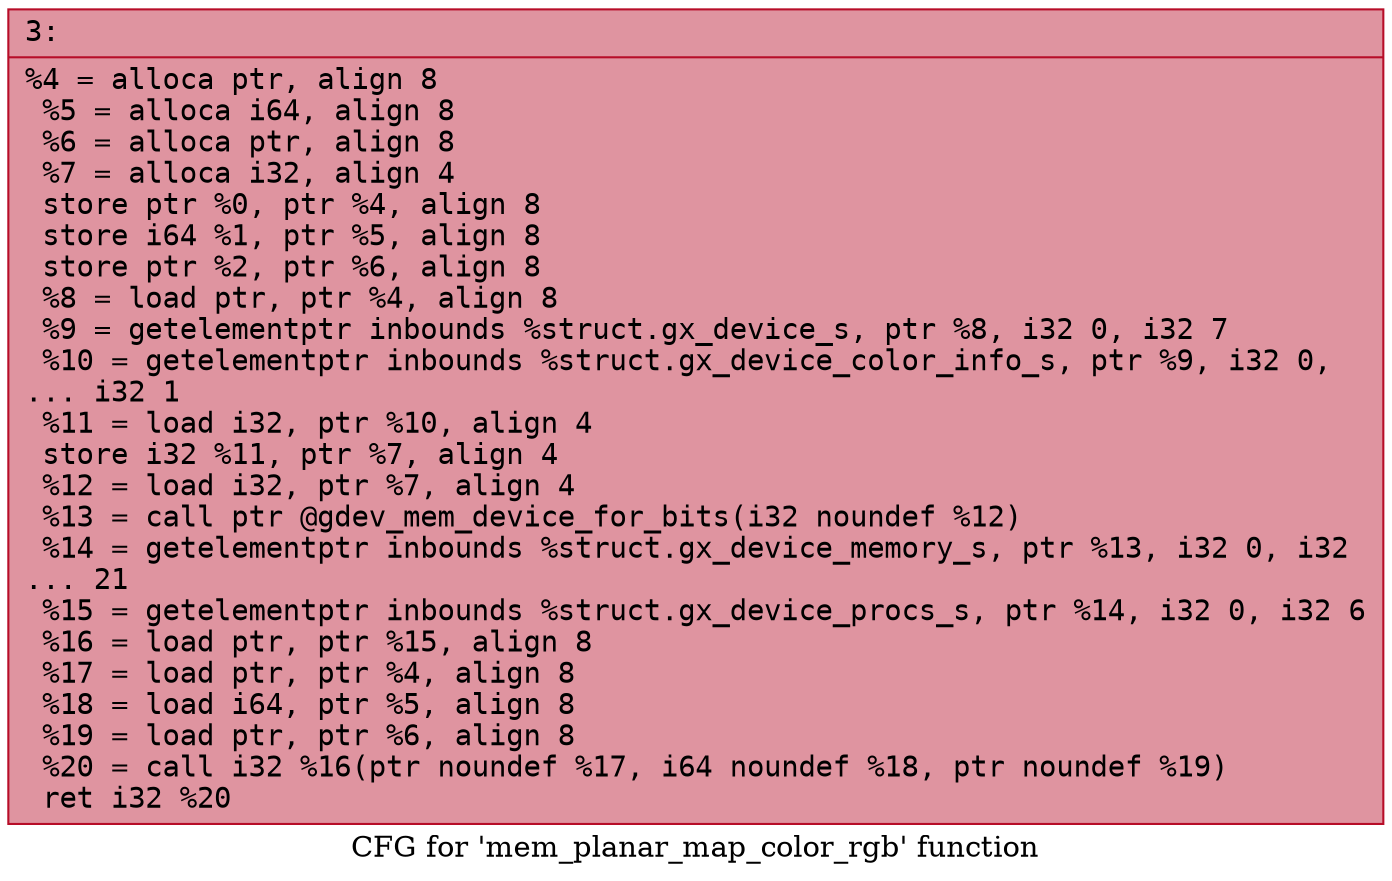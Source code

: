 digraph "CFG for 'mem_planar_map_color_rgb' function" {
	label="CFG for 'mem_planar_map_color_rgb' function";

	Node0x600003592170 [shape=record,color="#b70d28ff", style=filled, fillcolor="#b70d2870" fontname="Courier",label="{3:\l|  %4 = alloca ptr, align 8\l  %5 = alloca i64, align 8\l  %6 = alloca ptr, align 8\l  %7 = alloca i32, align 4\l  store ptr %0, ptr %4, align 8\l  store i64 %1, ptr %5, align 8\l  store ptr %2, ptr %6, align 8\l  %8 = load ptr, ptr %4, align 8\l  %9 = getelementptr inbounds %struct.gx_device_s, ptr %8, i32 0, i32 7\l  %10 = getelementptr inbounds %struct.gx_device_color_info_s, ptr %9, i32 0,\l... i32 1\l  %11 = load i32, ptr %10, align 4\l  store i32 %11, ptr %7, align 4\l  %12 = load i32, ptr %7, align 4\l  %13 = call ptr @gdev_mem_device_for_bits(i32 noundef %12)\l  %14 = getelementptr inbounds %struct.gx_device_memory_s, ptr %13, i32 0, i32\l... 21\l  %15 = getelementptr inbounds %struct.gx_device_procs_s, ptr %14, i32 0, i32 6\l  %16 = load ptr, ptr %15, align 8\l  %17 = load ptr, ptr %4, align 8\l  %18 = load i64, ptr %5, align 8\l  %19 = load ptr, ptr %6, align 8\l  %20 = call i32 %16(ptr noundef %17, i64 noundef %18, ptr noundef %19)\l  ret i32 %20\l}"];
}
